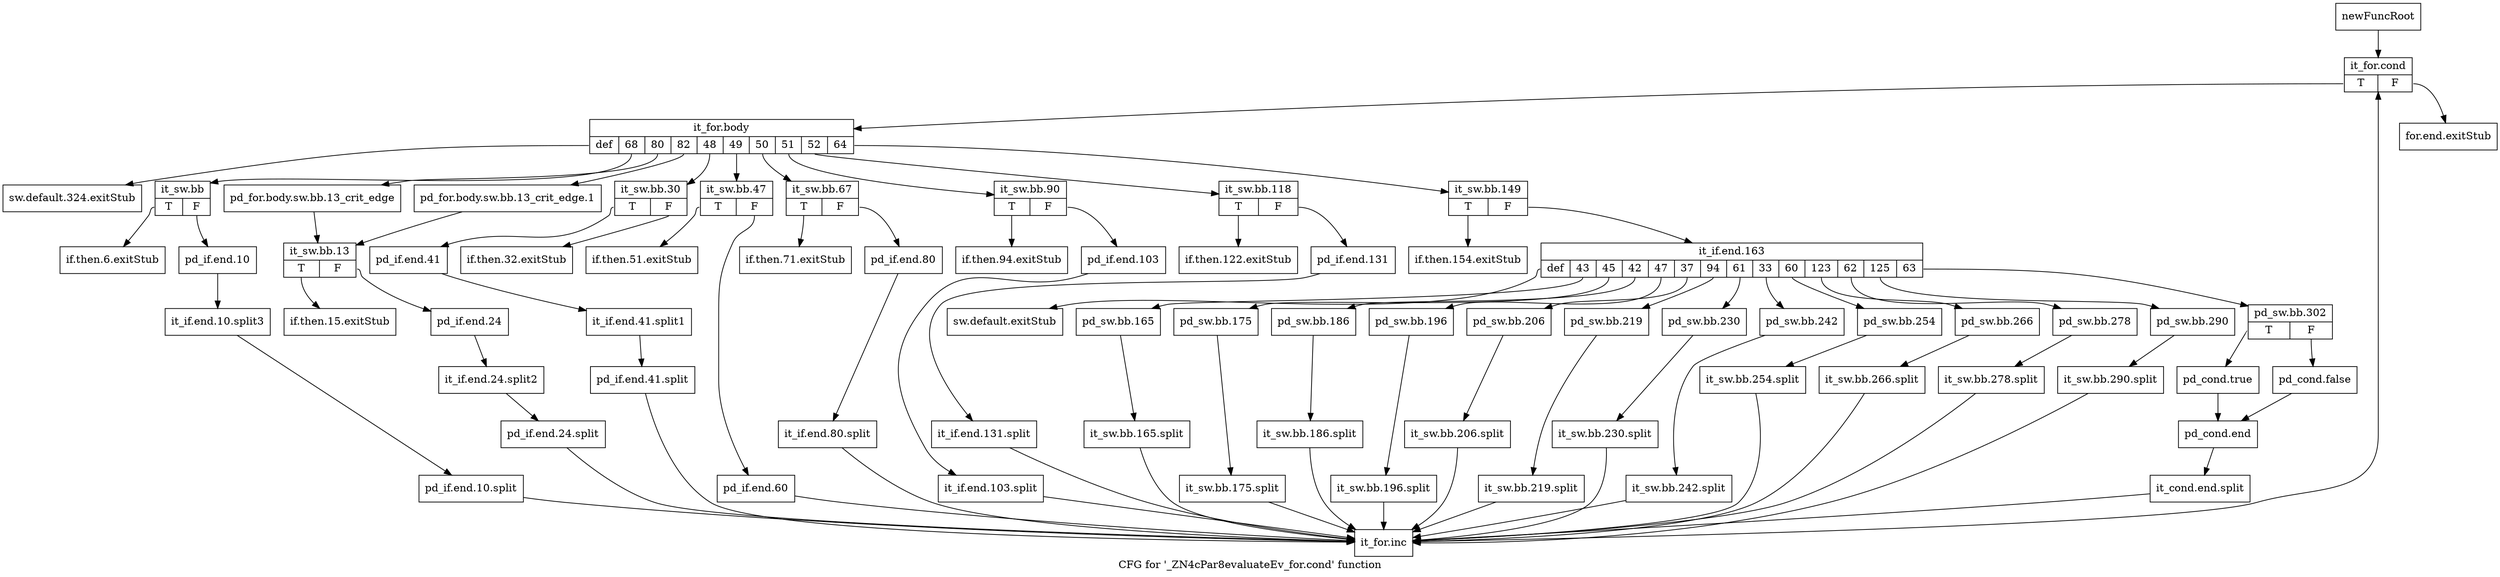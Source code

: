 digraph "CFG for '_ZN4cPar8evaluateEv_for.cond' function" {
	label="CFG for '_ZN4cPar8evaluateEv_for.cond' function";

	Node0x20fa810 [shape=record,label="{newFuncRoot}"];
	Node0x20fa810 -> Node0x20fabd0;
	Node0x20fa860 [shape=record,label="{for.end.exitStub}"];
	Node0x20fa8b0 [shape=record,label="{sw.default.324.exitStub}"];
	Node0x20fa900 [shape=record,label="{if.then.154.exitStub}"];
	Node0x20fa950 [shape=record,label="{sw.default.exitStub}"];
	Node0x20fa9a0 [shape=record,label="{if.then.122.exitStub}"];
	Node0x20fa9f0 [shape=record,label="{if.then.94.exitStub}"];
	Node0x20faa40 [shape=record,label="{if.then.71.exitStub}"];
	Node0x20faa90 [shape=record,label="{if.then.51.exitStub}"];
	Node0x20faae0 [shape=record,label="{if.then.32.exitStub}"];
	Node0x20fab30 [shape=record,label="{if.then.15.exitStub}"];
	Node0x20fab80 [shape=record,label="{if.then.6.exitStub}"];
	Node0x20fabd0 [shape=record,label="{it_for.cond|{<s0>T|<s1>F}}"];
	Node0x20fabd0:s0 -> Node0x20fac20;
	Node0x20fabd0:s1 -> Node0x20fa860;
	Node0x20fac20 [shape=record,label="{it_for.body|{<s0>def|<s1>68|<s2>80|<s3>82|<s4>48|<s5>49|<s6>50|<s7>51|<s8>52|<s9>64}}"];
	Node0x20fac20:s0 -> Node0x20fa8b0;
	Node0x20fac20:s1 -> Node0x20fb670;
	Node0x20fac20:s2 -> Node0x20fb580;
	Node0x20fac20:s3 -> Node0x20fb530;
	Node0x20fac20:s4 -> Node0x20fb490;
	Node0x20fac20:s5 -> Node0x20fb3f0;
	Node0x20fac20:s6 -> Node0x20fb350;
	Node0x20fac20:s7 -> Node0x20fb2b0;
	Node0x20fac20:s8 -> Node0x20fb210;
	Node0x20fac20:s9 -> Node0x20fac70;
	Node0x20fac70 [shape=record,label="{it_sw.bb.149|{<s0>T|<s1>F}}"];
	Node0x20fac70:s0 -> Node0x20fa900;
	Node0x20fac70:s1 -> Node0x20facc0;
	Node0x20facc0 [shape=record,label="{it_if.end.163|{<s0>def|<s1>43|<s2>45|<s3>42|<s4>47|<s5>37|<s6>94|<s7>61|<s8>33|<s9>60|<s10>123|<s11>62|<s12>125|<s13>63}}"];
	Node0x20facc0:s0 -> Node0x20fa950;
	Node0x20facc0:s1 -> Node0x20fb1c0;
	Node0x20facc0:s2 -> Node0x20fb170;
	Node0x20facc0:s3 -> Node0x20fb120;
	Node0x20facc0:s4 -> Node0x20fb0d0;
	Node0x20facc0:s5 -> Node0x20fb080;
	Node0x20facc0:s6 -> Node0x20fb030;
	Node0x20facc0:s7 -> Node0x20fafe0;
	Node0x20facc0:s8 -> Node0x20faf90;
	Node0x20facc0:s9 -> Node0x20faf40;
	Node0x20facc0:s10 -> Node0x20faef0;
	Node0x20facc0:s11 -> Node0x20faea0;
	Node0x20facc0:s12 -> Node0x20fae50;
	Node0x20facc0:s13 -> Node0x20fad10;
	Node0x20fad10 [shape=record,label="{pd_sw.bb.302|{<s0>T|<s1>F}}"];
	Node0x20fad10:s0 -> Node0x20fadb0;
	Node0x20fad10:s1 -> Node0x20fad60;
	Node0x20fad60 [shape=record,label="{pd_cond.false}"];
	Node0x20fad60 -> Node0x20fae00;
	Node0x20fadb0 [shape=record,label="{pd_cond.true}"];
	Node0x20fadb0 -> Node0x20fae00;
	Node0x20fae00 [shape=record,label="{pd_cond.end}"];
	Node0x20fae00 -> Node0x45145c0;
	Node0x45145c0 [shape=record,label="{it_cond.end.split}"];
	Node0x45145c0 -> Node0x20fb710;
	Node0x20fae50 [shape=record,label="{pd_sw.bb.290}"];
	Node0x20fae50 -> Node0x4514640;
	Node0x4514640 [shape=record,label="{it_sw.bb.290.split}"];
	Node0x4514640 -> Node0x20fb710;
	Node0x20faea0 [shape=record,label="{pd_sw.bb.278}"];
	Node0x20faea0 -> Node0x45147c0;
	Node0x45147c0 [shape=record,label="{it_sw.bb.278.split}"];
	Node0x45147c0 -> Node0x20fb710;
	Node0x20faef0 [shape=record,label="{pd_sw.bb.266}"];
	Node0x20faef0 -> Node0x45146c0;
	Node0x45146c0 [shape=record,label="{it_sw.bb.266.split}"];
	Node0x45146c0 -> Node0x20fb710;
	Node0x20faf40 [shape=record,label="{pd_sw.bb.254}"];
	Node0x20faf40 -> Node0x4514740;
	Node0x4514740 [shape=record,label="{it_sw.bb.254.split}"];
	Node0x4514740 -> Node0x20fb710;
	Node0x20faf90 [shape=record,label="{pd_sw.bb.242}"];
	Node0x20faf90 -> Node0x45148c0;
	Node0x45148c0 [shape=record,label="{it_sw.bb.242.split}"];
	Node0x45148c0 -> Node0x20fb710;
	Node0x20fafe0 [shape=record,label="{pd_sw.bb.230}"];
	Node0x20fafe0 -> Node0x45144a0;
	Node0x45144a0 [shape=record,label="{it_sw.bb.230.split}"];
	Node0x45144a0 -> Node0x20fb710;
	Node0x20fb030 [shape=record,label="{pd_sw.bb.219}"];
	Node0x20fb030 -> Node0x45149f0;
	Node0x45149f0 [shape=record,label="{it_sw.bb.219.split}"];
	Node0x45149f0 -> Node0x20fb710;
	Node0x20fb080 [shape=record,label="{pd_sw.bb.206}"];
	Node0x20fb080 -> Node0x4514a70;
	Node0x4514a70 [shape=record,label="{it_sw.bb.206.split}"];
	Node0x4514a70 -> Node0x20fb710;
	Node0x20fb0d0 [shape=record,label="{pd_sw.bb.196}"];
	Node0x20fb0d0 -> Node0x4514bf0;
	Node0x4514bf0 [shape=record,label="{it_sw.bb.196.split}"];
	Node0x4514bf0 -> Node0x20fb710;
	Node0x20fb120 [shape=record,label="{pd_sw.bb.186}"];
	Node0x20fb120 -> Node0x4514af0;
	Node0x4514af0 [shape=record,label="{it_sw.bb.186.split}"];
	Node0x4514af0 -> Node0x20fb710;
	Node0x20fb170 [shape=record,label="{pd_sw.bb.175}"];
	Node0x20fb170 -> Node0x437df70;
	Node0x437df70 [shape=record,label="{it_sw.bb.175.split}"];
	Node0x437df70 -> Node0x20fb710;
	Node0x20fb1c0 [shape=record,label="{pd_sw.bb.165}"];
	Node0x20fb1c0 -> Node0x437ddf0;
	Node0x437ddf0 [shape=record,label="{it_sw.bb.165.split}"];
	Node0x437ddf0 -> Node0x20fb710;
	Node0x20fb210 [shape=record,label="{it_sw.bb.118|{<s0>T|<s1>F}}"];
	Node0x20fb210:s0 -> Node0x20fa9a0;
	Node0x20fb210:s1 -> Node0x20fb260;
	Node0x20fb260 [shape=record,label="{pd_if.end.131}"];
	Node0x20fb260 -> Node0x437dad0;
	Node0x437dad0 [shape=record,label="{it_if.end.131.split}"];
	Node0x437dad0 -> Node0x20fb710;
	Node0x20fb2b0 [shape=record,label="{it_sw.bb.90|{<s0>T|<s1>F}}"];
	Node0x20fb2b0:s0 -> Node0x20fa9f0;
	Node0x20fb2b0:s1 -> Node0x20fb300;
	Node0x20fb300 [shape=record,label="{pd_if.end.103}"];
	Node0x20fb300 -> Node0x437ce10;
	Node0x437ce10 [shape=record,label="{it_if.end.103.split}"];
	Node0x437ce10 -> Node0x20fb710;
	Node0x20fb350 [shape=record,label="{it_sw.bb.67|{<s0>T|<s1>F}}"];
	Node0x20fb350:s0 -> Node0x20faa40;
	Node0x20fb350:s1 -> Node0x20fb3a0;
	Node0x20fb3a0 [shape=record,label="{pd_if.end.80}"];
	Node0x20fb3a0 -> Node0x438dc10;
	Node0x438dc10 [shape=record,label="{it_if.end.80.split}"];
	Node0x438dc10 -> Node0x20fb710;
	Node0x20fb3f0 [shape=record,label="{it_sw.bb.47|{<s0>T|<s1>F}}"];
	Node0x20fb3f0:s0 -> Node0x20faa90;
	Node0x20fb3f0:s1 -> Node0x20fb440;
	Node0x20fb440 [shape=record,label="{pd_if.end.60}"];
	Node0x20fb440 -> Node0x20fb710;
	Node0x20fb490 [shape=record,label="{it_sw.bb.30|{<s0>T|<s1>F}}"];
	Node0x20fb490:s0 -> Node0x20fb4e0;
	Node0x20fb490:s1 -> Node0x20faae0;
	Node0x20fb4e0 [shape=record,label="{pd_if.end.41}"];
	Node0x20fb4e0 -> Node0x438d450;
	Node0x438d450 [shape=record,label="{it_if.end.41.split1}"];
	Node0x438d450 -> Node0x438d650;
	Node0x438d650 [shape=record,label="{pd_if.end.41.split}"];
	Node0x438d650 -> Node0x20fb710;
	Node0x20fb530 [shape=record,label="{pd_for.body.sw.bb.13_crit_edge.1}"];
	Node0x20fb530 -> Node0x20fb5d0;
	Node0x20fb580 [shape=record,label="{pd_for.body.sw.bb.13_crit_edge}"];
	Node0x20fb580 -> Node0x20fb5d0;
	Node0x20fb5d0 [shape=record,label="{it_sw.bb.13|{<s0>T|<s1>F}}"];
	Node0x20fb5d0:s0 -> Node0x20fab30;
	Node0x20fb5d0:s1 -> Node0x20fb620;
	Node0x20fb620 [shape=record,label="{pd_if.end.24}"];
	Node0x20fb620 -> Node0x471d330;
	Node0x471d330 [shape=record,label="{it_if.end.24.split2}"];
	Node0x471d330 -> Node0x4514850;
	Node0x4514850 [shape=record,label="{pd_if.end.24.split}"];
	Node0x4514850 -> Node0x20fb710;
	Node0x20fb670 [shape=record,label="{it_sw.bb|{<s0>T|<s1>F}}"];
	Node0x20fb670:s0 -> Node0x20fab80;
	Node0x20fb670:s1 -> Node0x20fb6c0;
	Node0x20fb6c0 [shape=record,label="{pd_if.end.10}"];
	Node0x20fb6c0 -> Node0x471cff0;
	Node0x471cff0 [shape=record,label="{it_if.end.10.split3}"];
	Node0x471cff0 -> Node0x437dbd0;
	Node0x437dbd0 [shape=record,label="{pd_if.end.10.split}"];
	Node0x437dbd0 -> Node0x20fb710;
	Node0x20fb710 [shape=record,label="{it_for.inc}"];
	Node0x20fb710 -> Node0x20fabd0;
}
